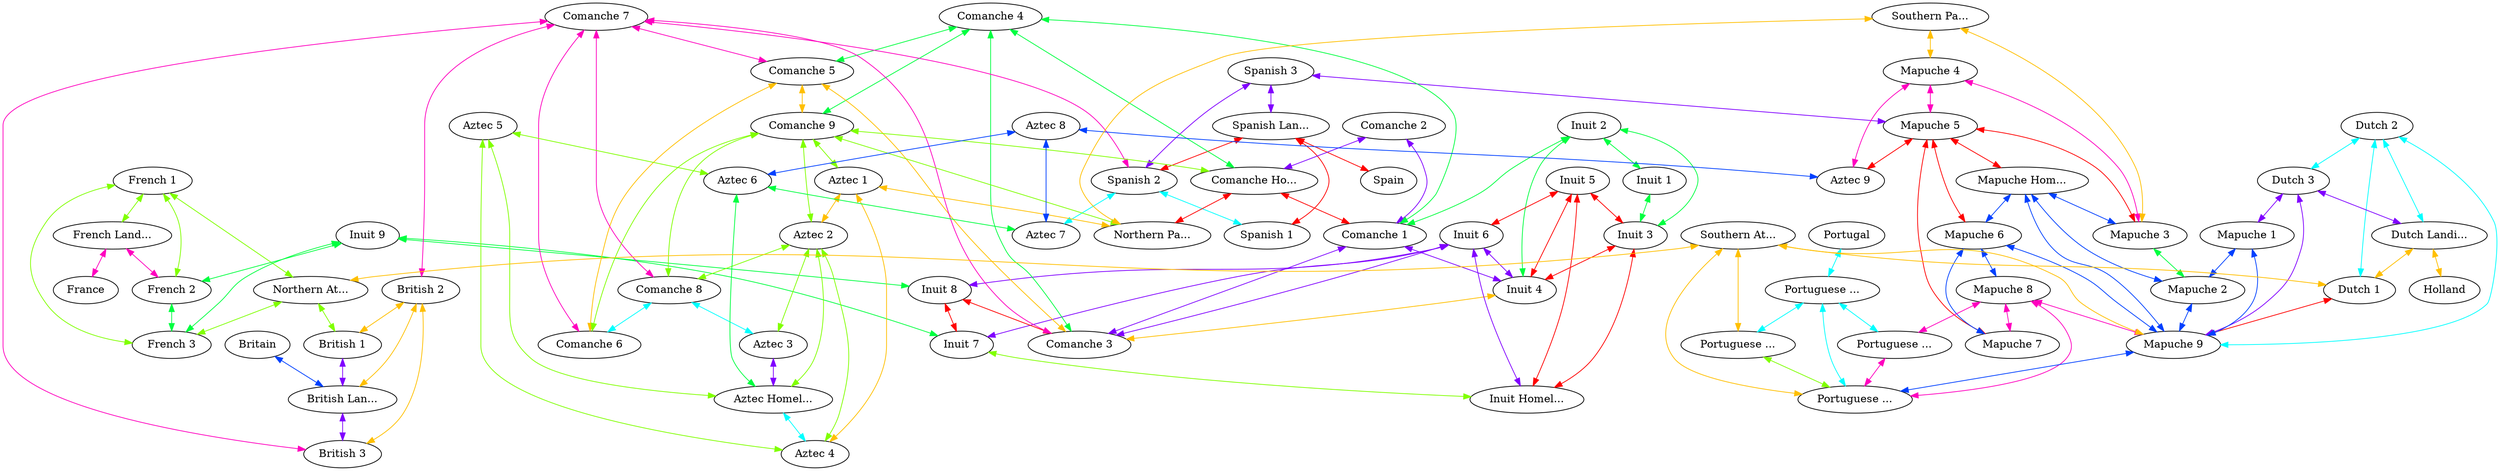 graph x {
"France" [pos="7.56944444444444,-2.31944444444444",label="France"]
"French Landing Point" [pos="5.23611111111111,-0.861111111111111",label="French Land..."]
"French 1" [pos="4.59722222222222,-1.29166666666667",label="French 1"]
"French 2" [pos="4.15277777777778,-0.972222222222222",label="French 2"]
"French 3" [pos="4.23611111111111,-1.625",label="French 3"]
"Britain" [pos="7.38888888888889,-1.33333333333333",label="Britain"]
"British Landing Point" [pos="4.18055555555556,-2.70833333333333",label="British Lan..."]
"British 1" [pos="3.98611111111111,-2.23611111111111",label="British 1"]
"British 2" [pos="3.54166666666667,-2.26388888888889",label="British 2"]
"British 3" [pos="3.90277777777778,-3.375",label="British 3"]
"Spain" [pos="6.58333333333333,-2.97222222222222",label="Spain"]
"Spanish Landing Point" [pos="5.08333333333333,-4.43055555555556",label="Spanish Lan..."]
"Spanish 1" [pos="4.66666666666667,-3.73611111111111",label="Spanish 1"]
"Spanish 2" [pos="4.30555555555556,-4.15277777777778",label="Spanish 2"]
"Spanish 3" [pos="4.20833333333333,-4.61111111111111",label="Spanish 3"]
"Portugal" [pos="5.86111111111111,-3.04166666666667",label="Portugal"]
"Portuguese Landing Point" [pos="7.63888888888889,-6.68055555555556",label="Portuguese ..."]
"Portuguese 1" [pos="7.27777777777778,-6.5",label="Portuguese ..."]
"Portuguese 2" [pos="6.76388888888889,-7.34722222222222",label="Portuguese ..."]
"Portuguese 3" [pos="7.51388888888889,-7.43055555555556",label="Portuguese ..."]
"Holland" [pos="8,-1.77777777777778",label="Holland"]
"Dutch Landing Point" [pos="5.94444444444444,-8.30555555555556",label="Dutch Landi..."]
"Dutch 1" [pos="6.97222222222222,-8.06944444444444",label="Dutch 1"]
"Dutch 2" [pos="5.625,-7.69444444444444",label="Dutch 2"]
"Dutch 3" [pos="5.23611111111111,-8.27777777777778",label="Dutch 3"]
"Inuit Homeland" [pos="2.29166666666667,-0.763888888888889",label="Inuit Homel..."]
"Inuit 1" [pos="0.736111111111111,-0.625",label="Inuit 1"]
"Inuit 2" [pos="0.861111111111111,-0.972222222222222",label="Inuit 2"]
"Inuit 3" [pos="1.38888888888889,-0.666666666666667",label="Inuit 3"]
"Inuit 4" [pos="1.66666666666667,-1.31944444444444",label="Inuit 4"]
"Inuit 5" [pos="2.13888888888889,-0.986111111111111",label="Inuit 5"]
"Inuit 6" [pos="2.56944444444444,-1.11111111111111",label="Inuit 6"]
"Inuit 7" [pos="2.83333333333333,-0.722222222222222",label="Inuit 7"]
"Inuit 8" [pos="3.04166666666667,-1.41666666666667",label="Inuit 8"]
"Inuit 9" [pos="3.52777777777778,-1.29166666666667",label="Inuit 9"]
"Comanche Homeland" [pos="0.444444444444444,-2.15277777777778",label="Comanche Ho..."]
"Comanche 1" [pos="0.888888888888889,-1.34722222222222",label="Comanche 1"]
"Comanche 2" [pos="0.555555555555556,-1.70833333333333",label="Comanche 2"]
"Comanche 3" [pos="2.26388888888889,-1.61111111111111",label="Comanche 3"]
"Comanche 4" [pos="1.375,-2.01388888888889",label="Comanche 4"]
"Comanche 5" [pos="2.19444444444444,-1.98611111111111",label="Comanche 5"]
"Comanche 6" [pos="2.58333333333333,-2.27777777777778",label="Comanche 6"]
"Comanche 7" [pos="3.05555555555556,-1.93055555555556",label="Comanche 7"]
"Comanche 8" [pos="2.54166666666667,-2.94444444444444",label="Comanche 8"]
"Comanche 9" [pos="1.52777777777778,-2.41666666666667",label="Comanche 9"]
"Aztec Homeland" [pos="1.81944444444444,-3.48611111111111",label="Aztec Homel..."]
"Aztec 1" [pos="0.819444444444444,-2.61111111111111",label="Aztec 1"]
"Aztec 2" [pos="1.88888888888889,-2.875",label="Aztec 2"]
"Aztec 3" [pos="2.20833333333333,-3.23611111111111",label="Aztec 3"]
"Aztec 4" [pos="1.05555555555556,-3.18055555555556",label="Aztec 4"]
"Aztec 5" [pos="1.375,-3.70833333333333",label="Aztec 5"]
"Aztec 6" [pos="2.13888888888889,-4.31944444444444",label="Aztec 6"]
"Aztec 7" [pos="2.98611111111111,-4.22222222222222",label="Aztec 7"]
"Aztec 8" [pos="3.36111111111111,-4.70833333333333",label="Aztec 8"]
"Aztec 9" [pos="4.36111111111111,-5.29166666666667",label="Aztec 9"]
"Mapuche Homeland" [pos="5.25,-6.72222222222222",label="Mapuche Hom..."]
"Mapuche 1" [pos="4.51388888888889,-8.18055555555556",label="Mapuche 1"]
"Mapuche 2" [pos="4.38888888888889,-7.11111111111111",label="Mapuche 2"]
"Mapuche 3" [pos="4.41666666666667,-6.23611111111111",label="Mapuche 3"]
"Mapuche 4" [pos="4.18055555555556,-5.77777777777778",label="Mapuche 4"]
"Mapuche 5" [pos="5.09722222222222,-5.40277777777778",label="Mapuche 5"]
"Mapuche 6" [pos="5.70833333333333,-6.625",label="Mapuche 6"]
"Mapuche 7" [pos="6.15277777777778,-5.55555555555556",label="Mapuche 7"]
"Mapuche 8" [pos="6.36111111111111,-6.40277777777778",label="Mapuche 8"]
"Mapuche 9" [pos="5.73611111111111,-7.29166666666667",label="Mapuche 9"]
"Northern Atlantic Port" [pos="4.77777777777778,-1.56944444444444",label="Northern At..."]
"Southern Atlantic Port" [pos="7.26388888888889,-7.875",label="Southern At..."]
"Northern Pacific Port" [pos="0.458333333333333,-2.38888888888889",label="Northern Pa..."]
"Southern Pacific Port" [pos="3.72222222222222,-6.19444444444444",label="Southern Pa..."]
"Southern Atlantic Port" -- "Northern Atlantic Port" [dir="both",color="0.125,1,1"]
"Southern Atlantic Port" -- "Mapuche 9" [dir="both",color="0.125,1,1"]
"Southern Atlantic Port" -- "Dutch 1" [dir="both",color="0.125,1,1"]
"Southern Atlantic Port" -- "Portuguese 3" [dir="both",color="0.125,1,1"]
"Southern Atlantic Port" -- "Portuguese 2" [dir="both",color="0.125,1,1"]
"French 1" -- "Northern Atlantic Port" [dir="both",color="0.25,1,1"]
"French 1" -- "French 2" [dir="both",color="0.25,1,1"]
"French 1" -- "French Landing Point" [dir="both",color="0.25,1,1"]
"French 1" -- "French 3" [dir="both",color="0.25,1,1"]
"Inuit 2" -- "Comanche 1" [dir="both",color="0.375,1,1"]
"Inuit 2" -- "Inuit 1" [dir="both",color="0.375,1,1"]
"Inuit 2" -- "Inuit 3" [dir="both",color="0.375,1,1"]
"Inuit 2" -- "Inuit 4" [dir="both",color="0.375,1,1"]
"Dutch 2" -- "Mapuche 9" [dir="both",color="0.5,1,1"]
"Dutch 2" -- "Dutch 1" [dir="both",color="0.5,1,1"]
"Dutch 2" -- "Dutch Landing Point" [dir="both",color="0.5,1,1"]
"Dutch 2" -- "Dutch 3" [dir="both",color="0.5,1,1"]
"Britain" -- "British Landing Point" [dir="both",color="0.625,1,1"]
"Dutch 3" -- "Mapuche 9" [dir="both",color="0.75,1,1"]
"Dutch 3" -- "Dutch Landing Point" [dir="both",color="0.75,1,1"]
"Dutch 3" -- "Mapuche 1" [dir="both",color="0.75,1,1"]
"Comanche 7" -- "Comanche 5" [dir="both",color="0.875,1,1"]
"Comanche 7" -- "British 2" [dir="both",color="0.875,1,1"]
"Comanche 7" -- "Spanish 2" [dir="both",color="0.875,1,1"]
"Comanche 7" -- "British 3" [dir="both",color="0.875,1,1"]
"Comanche 7" -- "Comanche 8" [dir="both",color="0.875,1,1"]
"Comanche 7" -- "Comanche 6" [dir="both",color="0.875,1,1"]
"Comanche 7" -- "Comanche 3" [dir="both",color="0.875,1,1"]
"Inuit 5" -- "Inuit Homeland" [dir="both",color="1,1,1"]
"Inuit 5" -- "Inuit 6" [dir="both",color="1,1,1"]
"Inuit 5" -- "Inuit 3" [dir="both",color="1,1,1"]
"Inuit 5" -- "Inuit 4" [dir="both",color="1,1,1"]
"Southern Pacific Port" -- "Northern Pacific Port" [dir="both",color="0.125,1,1"]
"Southern Pacific Port" -- "Mapuche 3" [dir="both",color="0.125,1,1"]
"Southern Pacific Port" -- "Mapuche 4" [dir="both",color="0.125,1,1"]
"Aztec 5" -- "Aztec 6" [dir="both",color="0.25,1,1"]
"Aztec 5" -- "Aztec Homeland" [dir="both",color="0.25,1,1"]
"Aztec 5" -- "Aztec 4" [dir="both",color="0.25,1,1"]
"Comanche 4" -- "Comanche 1" [dir="both",color="0.375,1,1"]
"Comanche 4" -- "Comanche Homeland" [dir="both",color="0.375,1,1"]
"Comanche 4" -- "Comanche 5" [dir="both",color="0.375,1,1"]
"Comanche 4" -- "Comanche 9" [dir="both",color="0.375,1,1"]
"Comanche 4" -- "Comanche 3" [dir="both",color="0.375,1,1"]
"Portugal" -- "Portuguese Landing Point" [dir="both",color="0.5,1,1"]
"Aztec 8" -- "Aztec 6" [dir="both",color="0.625,1,1"]
"Aztec 8" -- "Aztec 9" [dir="both",color="0.625,1,1"]
"Aztec 8" -- "Aztec 7" [dir="both",color="0.625,1,1"]
"Spanish 3" -- "Mapuche 5" [dir="both",color="0.75,1,1"]
"Spanish 3" -- "Spanish 2" [dir="both",color="0.75,1,1"]
"Spanish 3" -- "Spanish Landing Point" [dir="both",color="0.75,1,1"]
"Mapuche 4" -- "Mapuche 5" [dir="both",color="0.875,1,1"]
"Mapuche 4" -- "Aztec 9" [dir="both",color="0.875,1,1"]
"Mapuche 4" -- "Mapuche 3" [dir="both",color="0.875,1,1"]
"Mapuche 5" -- "Mapuche 6" [dir="both",color="1,1,1"]
"Mapuche 5" -- "Mapuche 7" [dir="both",color="1,1,1"]
"Mapuche 5" -- "Aztec 9" [dir="both",color="1,1,1"]
"Mapuche 5" -- "Mapuche 3" [dir="both",color="1,1,1"]
"Mapuche 5" -- "Mapuche Homeland" [dir="both",color="1,1,1"]
"Comanche 5" -- "Comanche 9" [dir="both",color="0.125,1,1"]
"Comanche 5" -- "Comanche 6" [dir="both",color="0.125,1,1"]
"Comanche 5" -- "Comanche 3" [dir="both",color="0.125,1,1"]
"Comanche 9" -- "Aztec 2" [dir="both",color="0.25,1,1"]
"Comanche 9" -- "Comanche Homeland" [dir="both",color="0.25,1,1"]
"Comanche 9" -- "Comanche 8" [dir="both",color="0.25,1,1"]
"Comanche 9" -- "Northern Pacific Port" [dir="both",color="0.25,1,1"]
"Comanche 9" -- "Comanche 6" [dir="both",color="0.25,1,1"]
"Comanche 9" -- "Aztec 1" [dir="both",color="0.25,1,1"]
"Inuit 9" -- "Inuit 8" [dir="both",color="0.375,1,1"]
"Inuit 9" -- "Inuit 7" [dir="both",color="0.375,1,1"]
"Inuit 9" -- "French 2" [dir="both",color="0.375,1,1"]
"Inuit 9" -- "French 3" [dir="both",color="0.375,1,1"]
"Portuguese Landing Point" -- "Portuguese 1" [dir="both",color="0.5,1,1"]
"Portuguese Landing Point" -- "Portuguese 3" [dir="both",color="0.5,1,1"]
"Portuguese Landing Point" -- "Portuguese 2" [dir="both",color="0.5,1,1"]
"Mapuche Homeland" -- "Mapuche 9" [dir="both",color="0.625,1,1"]
"Mapuche Homeland" -- "Mapuche 6" [dir="both",color="0.625,1,1"]
"Mapuche Homeland" -- "Mapuche 3" [dir="both",color="0.625,1,1"]
"Mapuche Homeland" -- "Mapuche 2" [dir="both",color="0.625,1,1"]
"Comanche 2" -- "Comanche 1" [dir="both",color="0.75,1,1"]
"Comanche 2" -- "Comanche Homeland" [dir="both",color="0.75,1,1"]
"French Landing Point" -- "France" [dir="both",color="0.875,1,1"]
"French Landing Point" -- "French 2" [dir="both",color="0.875,1,1"]
"Spanish Landing Point" -- "Spanish 1" [dir="both",color="1,1,1"]
"Spanish Landing Point" -- "Spanish 2" [dir="both",color="1,1,1"]
"Spanish Landing Point" -- "Spain" [dir="both",color="1,1,1"]
"Aztec 1" -- "Aztec 2" [dir="both",color="0.125,1,1"]
"Aztec 1" -- "Northern Pacific Port" [dir="both",color="0.125,1,1"]
"Aztec 1" -- "Aztec 4" [dir="both",color="0.125,1,1"]
"Northern Atlantic Port" -- "French 3" [dir="both",color="0.25,1,1"]
"Northern Atlantic Port" -- "British 1" [dir="both",color="0.25,1,1"]
"Aztec 6" -- "Aztec Homeland" [dir="both",color="0.375,1,1"]
"Aztec 6" -- "Aztec 7" [dir="both",color="0.375,1,1"]
"Spanish 2" -- "Spanish 1" [dir="both",color="0.5,1,1"]
"Spanish 2" -- "Aztec 7" [dir="both",color="0.5,1,1"]
"Mapuche 1" -- "Mapuche 9" [dir="both",color="0.625,1,1"]
"Mapuche 1" -- "Mapuche 2" [dir="both",color="0.625,1,1"]
"Inuit 6" -- "Inuit 8" [dir="both",color="0.75,1,1"]
"Inuit 6" -- "Inuit Homeland" [dir="both",color="0.75,1,1"]
"Inuit 6" -- "Inuit 7" [dir="both",color="0.75,1,1"]
"Inuit 6" -- "Comanche 3" [dir="both",color="0.75,1,1"]
"Inuit 6" -- "Inuit 4" [dir="both",color="0.75,1,1"]
"Inuit 8" -- "Inuit 7" [dir="both",color="1,1,1"]
"Inuit 8" -- "Comanche 3" [dir="both",color="1,1,1"]
"British 2" -- "British Landing Point" [dir="both",color="0.125,1,1"]
"British 2" -- "British 3" [dir="both",color="0.125,1,1"]
"British 2" -- "British 1" [dir="both",color="0.125,1,1"]
"Aztec 2" -- "Comanche 8" [dir="both",color="0.25,1,1"]
"Aztec 2" -- "Aztec 3" [dir="both",color="0.25,1,1"]
"Aztec 2" -- "Aztec Homeland" [dir="both",color="0.25,1,1"]
"Aztec 2" -- "Aztec 4" [dir="both",color="0.25,1,1"]
"Inuit 1" -- "Inuit 3" [dir="both",color="0.375,1,1"]
"Comanche 8" -- "Aztec 3" [dir="both",color="0.5,1,1"]
"Comanche 8" -- "Comanche 6" [dir="both",color="0.5,1,1"]
"Mapuche 6" -- "Mapuche 9" [dir="both",color="0.625,1,1"]
"Mapuche 6" -- "Mapuche 7" [dir="both",color="0.625,1,1"]
"Mapuche 6" -- "Mapuche 8" [dir="both",color="0.625,1,1"]
"Aztec 3" -- "Aztec Homeland" [dir="both",color="0.75,1,1"]
"Mapuche 8" -- "Portuguese 1" [dir="both",color="0.875,1,1"]
"Mapuche 8" -- "Mapuche 9" [dir="both",color="0.875,1,1"]
"Mapuche 8" -- "Mapuche 7" [dir="both",color="0.875,1,1"]
"Mapuche 8" -- "Portuguese 2" [dir="both",color="0.875,1,1"]
"Comanche Homeland" -- "Comanche 1" [dir="both",color="1,1,1"]
"Comanche Homeland" -- "Northern Pacific Port" [dir="both",color="1,1,1"]
"Dutch Landing Point" -- "Dutch 1" [dir="both",color="0.125,1,1"]
"Dutch Landing Point" -- "Holland" [dir="both",color="0.125,1,1"]
"French 2" -- "French 3" [dir="both",color="0.375,1,1"]
"Aztec Homeland" -- "Aztec 4" [dir="both",color="0.5,1,1"]
"British 1" -- "British Landing Point" [dir="both",color="0.75,1,1"]
"Dutch 1" -- "Mapuche 9" [dir="both",color="1,1,1"]
"Portuguese 3" -- "Portuguese 2" [dir="both",color="0.25,1,1"]
"Mapuche 3" -- "Mapuche 2" [dir="both",color="0.375,1,1"]
"Mapuche 2" -- "Mapuche 9" [dir="both",color="0.625,1,1"]
"Comanche 1" -- "Inuit 4" [dir="both",color="0.75,1,1"]
"Comanche 1" -- "Comanche 3" [dir="both",color="0.75,1,1"]
"Portuguese 1" -- "Portuguese 2" [dir="both",color="0.875,1,1"]
"Inuit 3" -- "Inuit Homeland" [dir="both",color="1,1,1"]
"Inuit 3" -- "Inuit 4" [dir="both",color="1,1,1"]
"Inuit 7" -- "Inuit Homeland" [dir="both",color="0.25,1,1"]
"Mapuche 9" -- "Portuguese 2" [dir="both",color="0.625,1,1"]
"British Landing Point" -- "British 3" [dir="both",color="0.75,1,1"]
"Inuit 4" -- "Comanche 3" [dir="both",color="0.125,1,1"]
}
